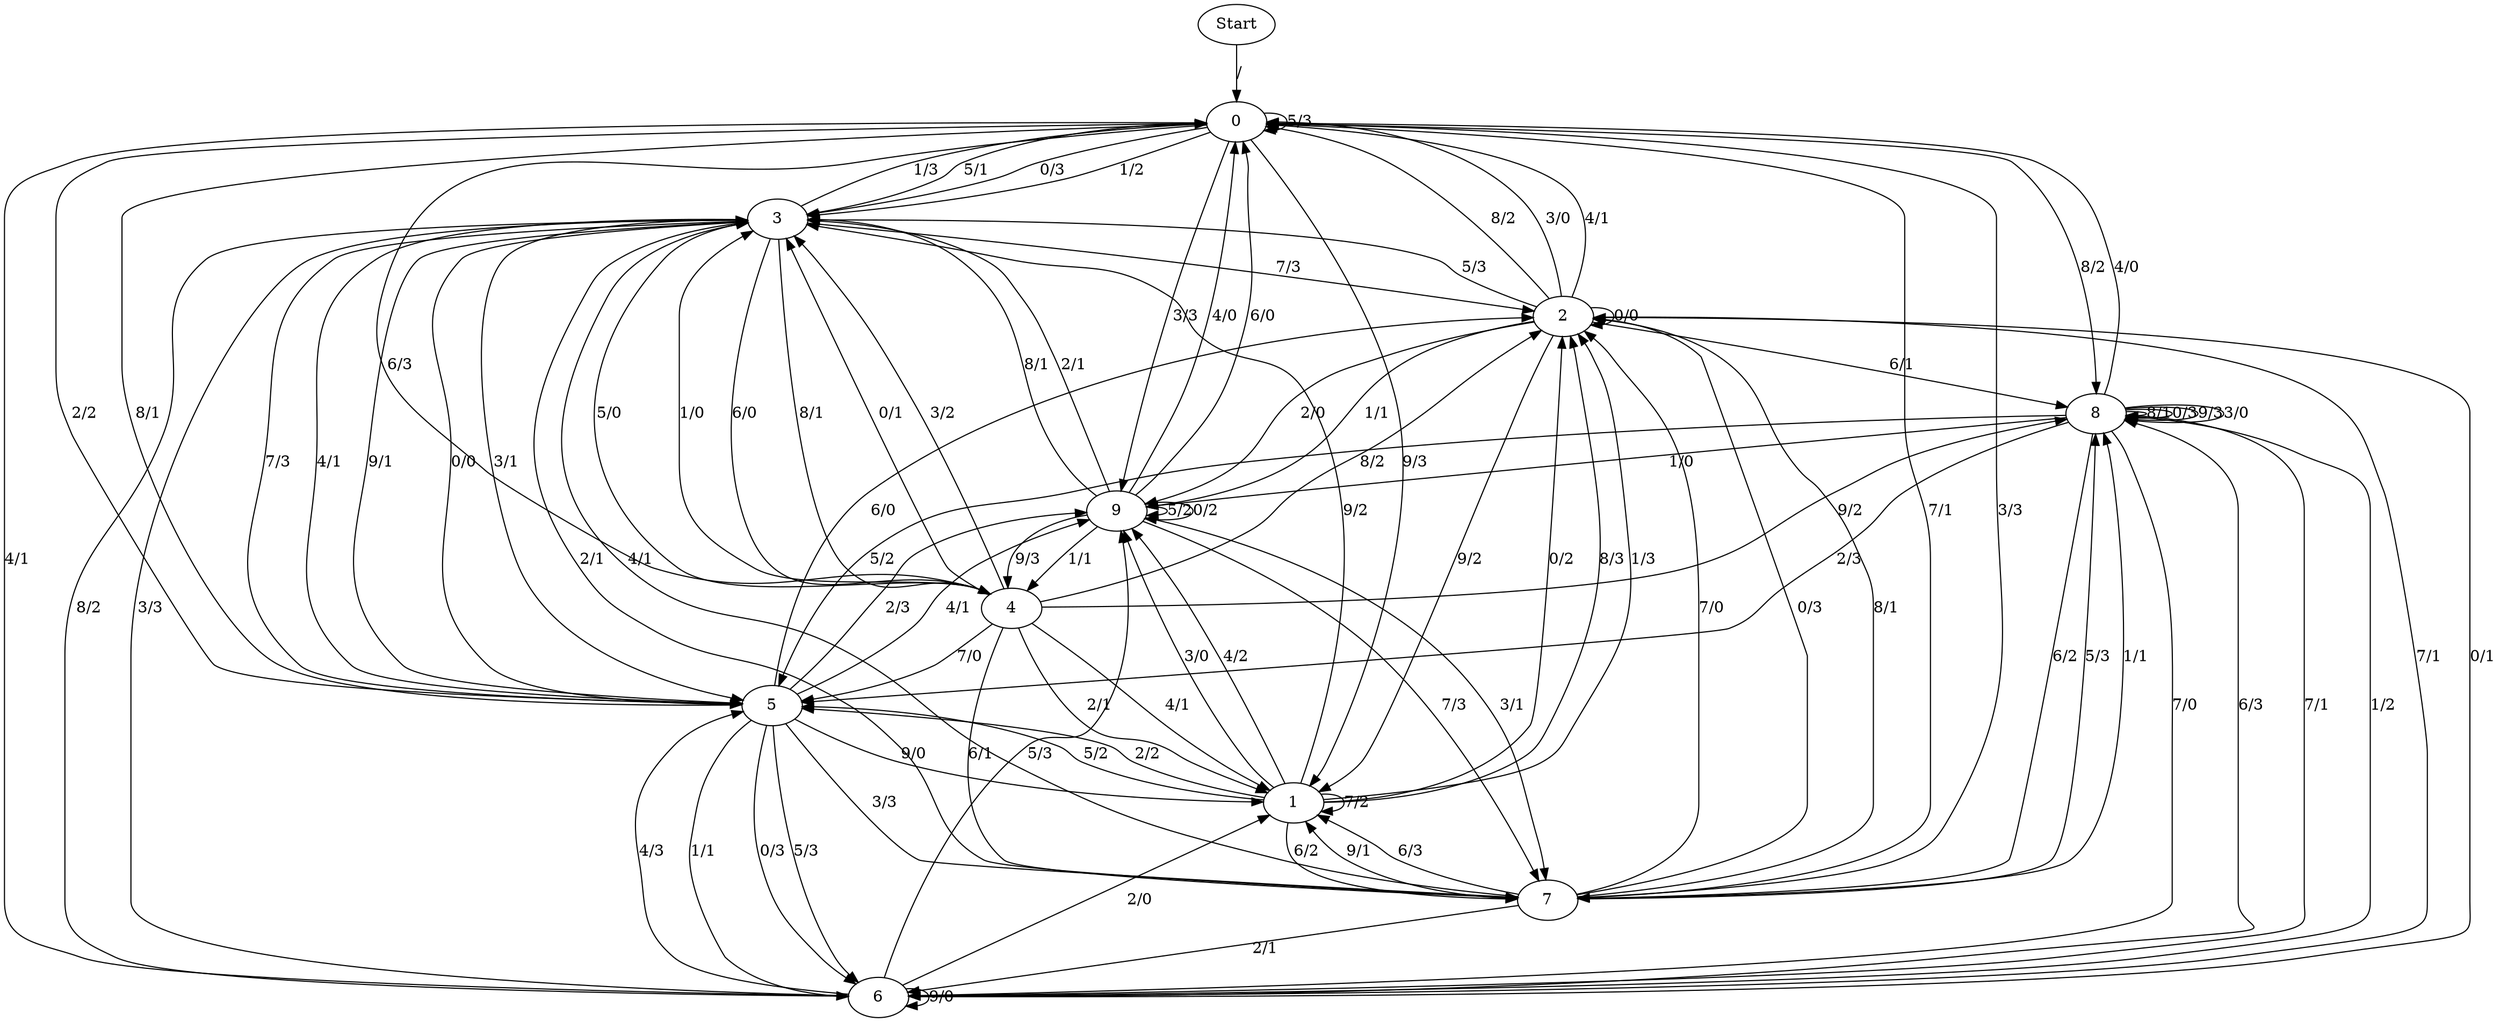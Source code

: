 digraph {
	Start -> 0 [label="/"]
	0 -> 3 [label="0/3"]
	0 -> 6 [label="4/1"]
	0 -> 0 [label="5/3"]
	0 -> 7 [label="7/1"]
	0 -> 1 [label="9/3"]
	0 -> 5 [label="2/2"]
	0 -> 3 [label="1/2"]
	0 -> 9 [label="3/3"]
	0 -> 4 [label="6/3"]
	0 -> 8 [label="8/2"]
	9 -> 9 [label="5/2"]
	9 -> 4 [label="9/3"]
	9 -> 7 [label="7/3"]
	9 -> 3 [label="8/1"]
	9 -> 3 [label="2/1"]
	9 -> 7 [label="3/1"]
	9 -> 4 [label="1/1"]
	9 -> 0 [label="4/0"]
	9 -> 9 [label="0/2"]
	9 -> 0 [label="6/0"]
	7 -> 6 [label="2/1"]
	7 -> 1 [label="9/1"]
	7 -> 1 [label="6/3"]
	7 -> 2 [label="0/3"]
	7 -> 0 [label="3/3"]
	7 -> 8 [label="5/3"]
	7 -> 8 [label="1/1"]
	7 -> 3 [label="4/1"]
	7 -> 2 [label="8/1"]
	7 -> 2 [label="7/0"]
	2 -> 3 [label="5/3"]
	2 -> 6 [label="7/1"]
	2 -> 0 [label="8/2"]
	2 -> 1 [label="9/2"]
	2 -> 0 [label="3/0"]
	2 -> 8 [label="6/1"]
	2 -> 2 [label="0/0"]
	2 -> 9 [label="1/1"]
	2 -> 9 [label="2/0"]
	2 -> 0 [label="4/1"]
	8 -> 8 [label="8/1"]
	8 -> 8 [label="0/3"]
	8 -> 7 [label="6/2"]
	8 -> 8 [label="9/3"]
	8 -> 9 [label="1/0"]
	8 -> 8 [label="3/0"]
	8 -> 6 [label="7/0"]
	8 -> 5 [label="5/2"]
	8 -> 5 [label="2/3"]
	8 -> 0 [label="4/0"]
	6 -> 9 [label="5/3"]
	6 -> 5 [label="4/3"]
	6 -> 8 [label="6/3"]
	6 -> 8 [label="7/1"]
	6 -> 2 [label="0/1"]
	6 -> 3 [label="8/2"]
	6 -> 6 [label="9/0"]
	6 -> 3 [label="3/3"]
	6 -> 8 [label="1/2"]
	6 -> 1 [label="2/0"]
	1 -> 5 [label="5/2"]
	1 -> 9 [label="3/0"]
	1 -> 9 [label="4/2"]
	1 -> 2 [label="0/2"]
	1 -> 2 [label="8/3"]
	1 -> 2 [label="1/3"]
	1 -> 7 [label="6/2"]
	1 -> 3 [label="9/2"]
	1 -> 1 [label="7/2"]
	1 -> 5 [label="2/2"]
	5 -> 7 [label="3/3"]
	5 -> 9 [label="2/3"]
	5 -> 1 [label="9/0"]
	5 -> 6 [label="1/1"]
	5 -> 6 [label="5/3"]
	5 -> 9 [label="4/1"]
	5 -> 2 [label="6/0"]
	5 -> 6 [label="0/3"]
	5 -> 0 [label="8/1"]
	5 -> 3 [label="7/3"]
	3 -> 5 [label="4/1"]
	3 -> 7 [label="2/1"]
	3 -> 5 [label="9/1"]
	3 -> 5 [label="0/0"]
	3 -> 2 [label="7/3"]
	3 -> 0 [label="1/3"]
	3 -> 4 [label="6/0"]
	3 -> 5 [label="3/1"]
	3 -> 4 [label="8/1"]
	3 -> 0 [label="5/1"]
	4 -> 3 [label="0/1"]
	4 -> 3 [label="3/2"]
	4 -> 5 [label="7/0"]
	4 -> 3 [label="5/0"]
	4 -> 1 [label="4/1"]
	4 -> 8 [label="9/2"]
	4 -> 3 [label="1/0"]
	4 -> 7 [label="6/1"]
	4 -> 2 [label="8/2"]
	4 -> 1 [label="2/1"]
}